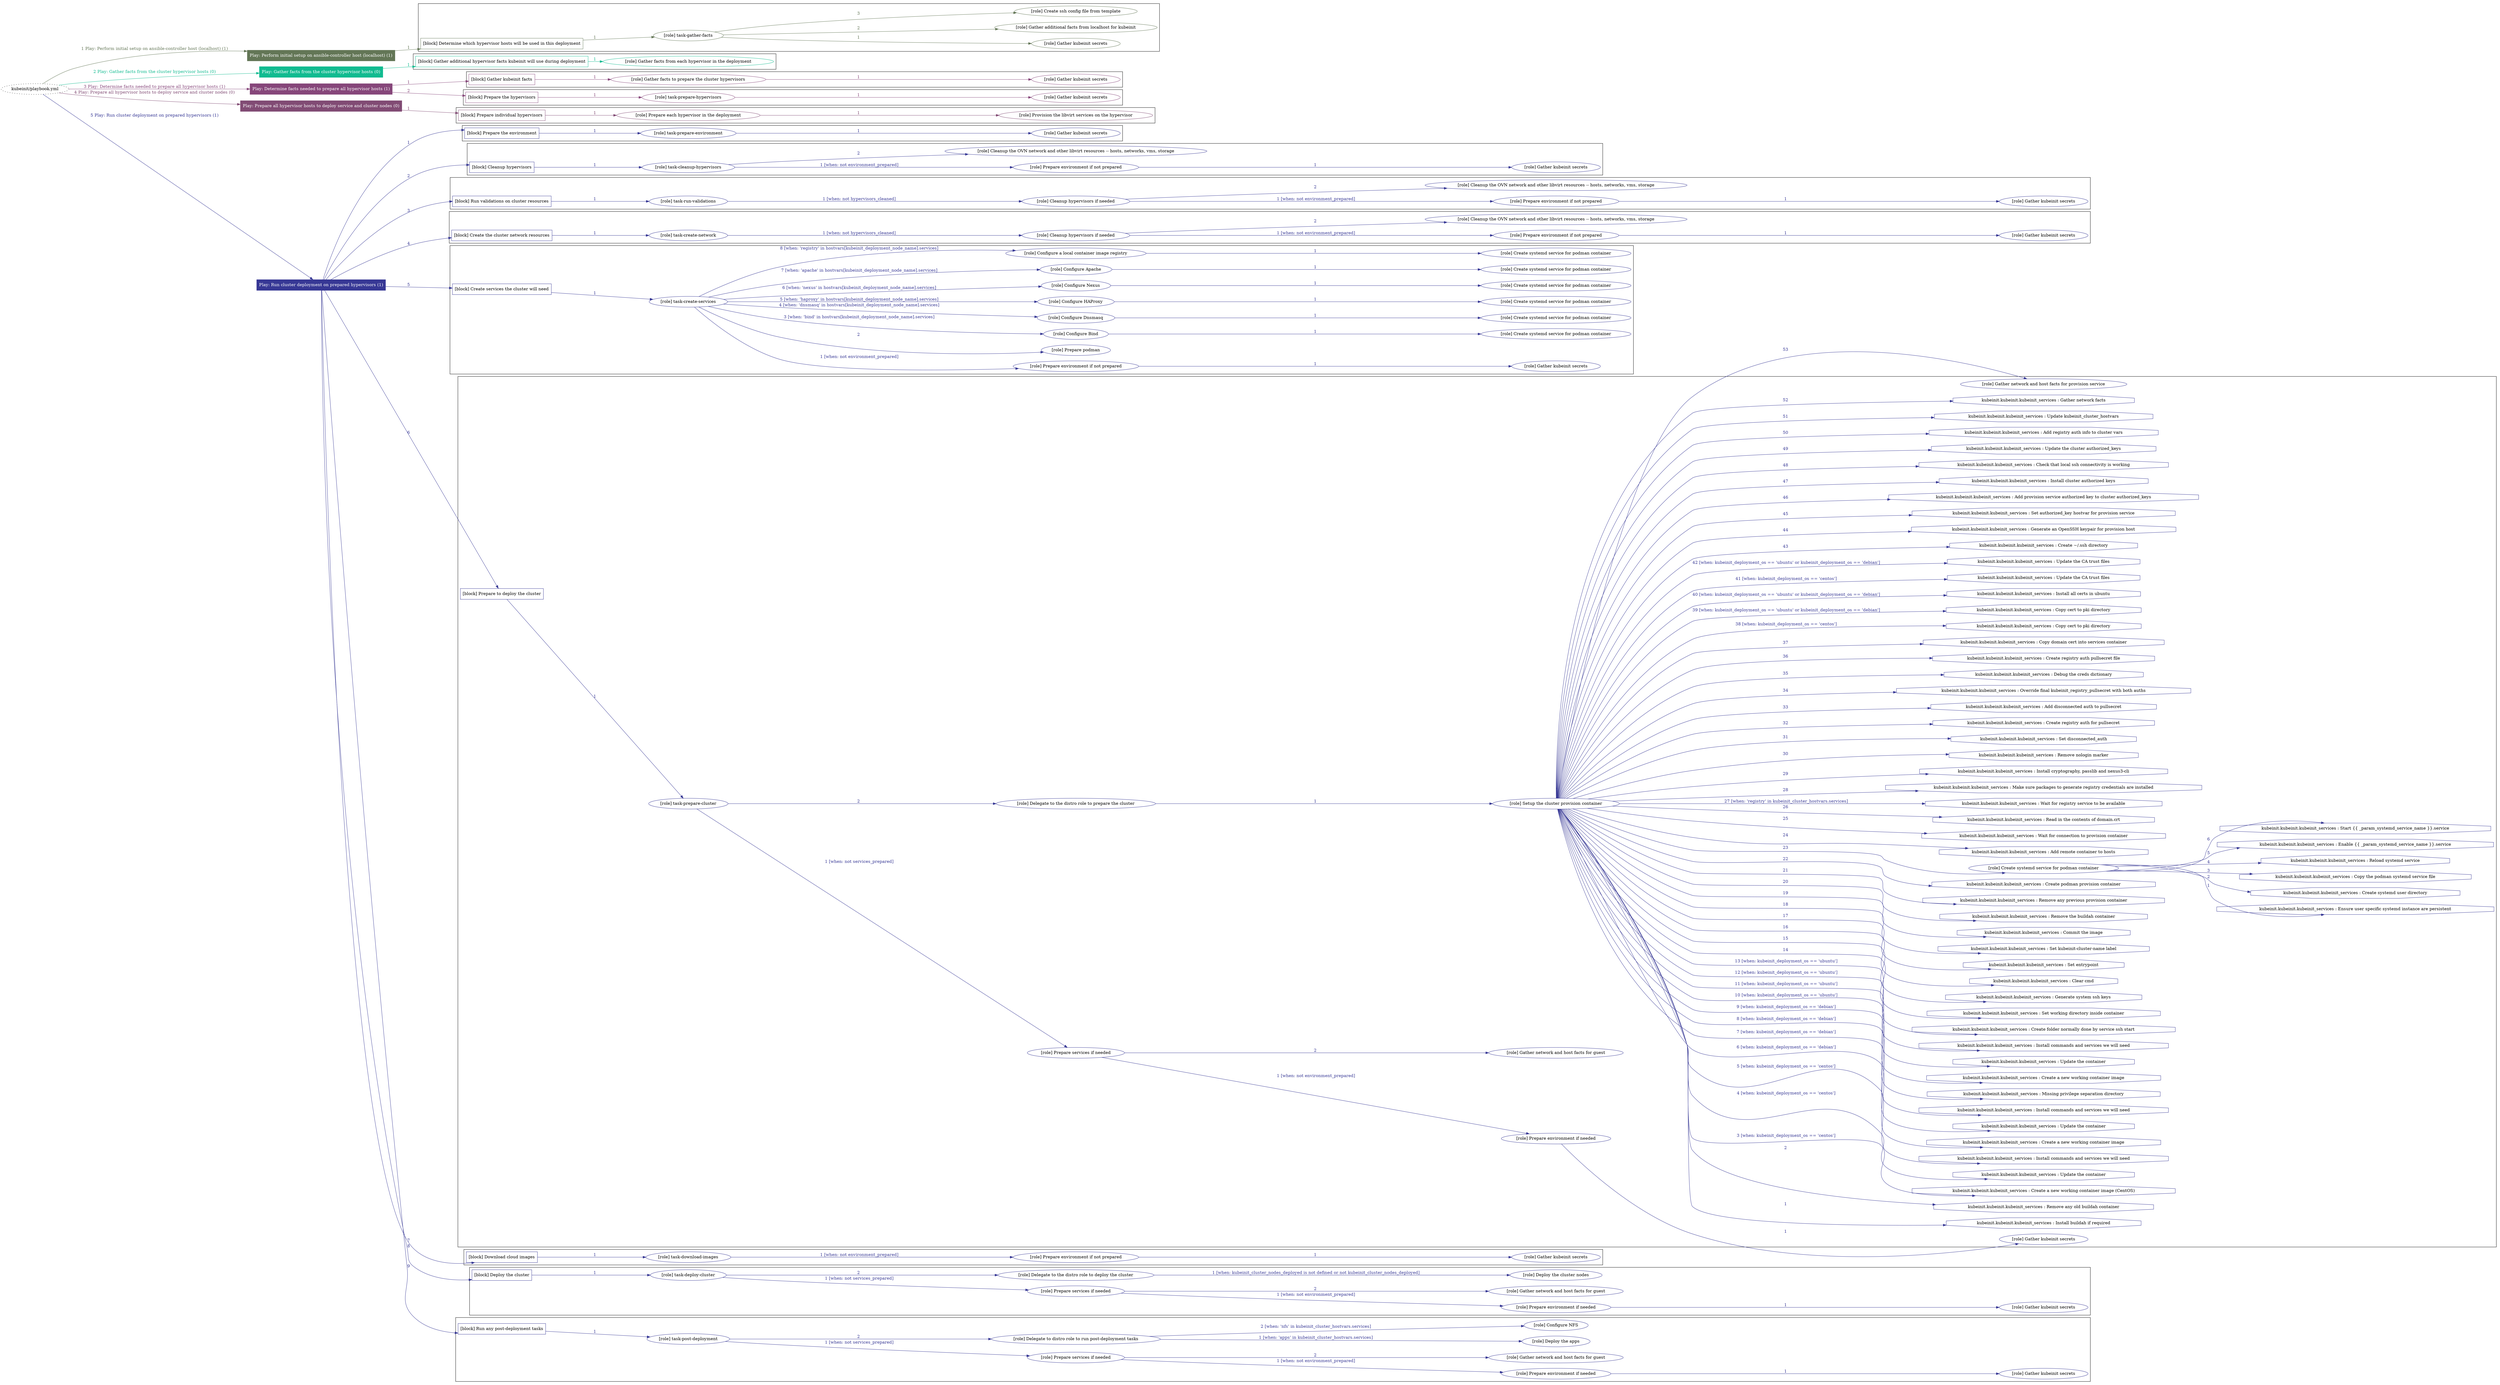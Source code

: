 digraph {
	graph [concentrate=true ordering=in rankdir=LR ratio=fill]
	edge [esep=5 sep=10]
	"kubeinit/playbook.yml" [URL="/home/runner/work/kubeinit/kubeinit/kubeinit/playbook.yml" id=playbook_7f277820 style=dotted]
	"kubeinit/playbook.yml" -> play_499efdbb [label="1 Play: Perform initial setup on ansible-controller host (localhost) (1)" color="#637656" fontcolor="#637656" id=edge_play_499efdbb labeltooltip="1 Play: Perform initial setup on ansible-controller host (localhost) (1)" tooltip="1 Play: Perform initial setup on ansible-controller host (localhost) (1)"]
	subgraph "Play: Perform initial setup on ansible-controller host (localhost) (1)" {
		play_499efdbb [label="Play: Perform initial setup on ansible-controller host (localhost) (1)" URL="/home/runner/work/kubeinit/kubeinit/kubeinit/playbook.yml" color="#637656" fontcolor="#ffffff" id=play_499efdbb shape=box style=filled tooltip=localhost]
		play_499efdbb -> block_cca1ab25 [label=1 color="#637656" fontcolor="#637656" id=edge_block_cca1ab25 labeltooltip=1 tooltip=1]
		subgraph cluster_block_cca1ab25 {
			block_cca1ab25 [label="[block] Determine which hypervisor hosts will be used in this deployment" URL="/home/runner/work/kubeinit/kubeinit/kubeinit/playbook.yml" color="#637656" id=block_cca1ab25 labeltooltip="Determine which hypervisor hosts will be used in this deployment" shape=box tooltip="Determine which hypervisor hosts will be used in this deployment"]
			block_cca1ab25 -> role_178de619 [label="1 " color="#637656" fontcolor="#637656" id=edge_role_178de619 labeltooltip="1 " tooltip="1 "]
			subgraph "task-gather-facts" {
				role_178de619 [label="[role] task-gather-facts" URL="/home/runner/work/kubeinit/kubeinit/kubeinit/playbook.yml" color="#637656" id=role_178de619 tooltip="task-gather-facts"]
				role_178de619 -> role_a4a2af76 [label="1 " color="#637656" fontcolor="#637656" id=edge_role_a4a2af76 labeltooltip="1 " tooltip="1 "]
				subgraph "Gather kubeinit secrets" {
					role_a4a2af76 [label="[role] Gather kubeinit secrets" URL="/home/runner/.ansible/collections/ansible_collections/kubeinit/kubeinit/roles/kubeinit_prepare/tasks/build_hypervisors_group.yml" color="#637656" id=role_a4a2af76 tooltip="Gather kubeinit secrets"]
				}
				role_178de619 -> role_2ea3871a [label="2 " color="#637656" fontcolor="#637656" id=edge_role_2ea3871a labeltooltip="2 " tooltip="2 "]
				subgraph "Gather additional facts from localhost for kubeinit" {
					role_2ea3871a [label="[role] Gather additional facts from localhost for kubeinit" URL="/home/runner/.ansible/collections/ansible_collections/kubeinit/kubeinit/roles/kubeinit_prepare/tasks/build_hypervisors_group.yml" color="#637656" id=role_2ea3871a tooltip="Gather additional facts from localhost for kubeinit"]
				}
				role_178de619 -> role_a401b4ba [label="3 " color="#637656" fontcolor="#637656" id=edge_role_a401b4ba labeltooltip="3 " tooltip="3 "]
				subgraph "Create ssh config file from template" {
					role_a401b4ba [label="[role] Create ssh config file from template" URL="/home/runner/.ansible/collections/ansible_collections/kubeinit/kubeinit/roles/kubeinit_prepare/tasks/build_hypervisors_group.yml" color="#637656" id=role_a401b4ba tooltip="Create ssh config file from template"]
				}
			}
		}
	}
	"kubeinit/playbook.yml" -> play_0ac48784 [label="2 Play: Gather facts from the cluster hypervisor hosts (0)" color="#11bb90" fontcolor="#11bb90" id=edge_play_0ac48784 labeltooltip="2 Play: Gather facts from the cluster hypervisor hosts (0)" tooltip="2 Play: Gather facts from the cluster hypervisor hosts (0)"]
	subgraph "Play: Gather facts from the cluster hypervisor hosts (0)" {
		play_0ac48784 [label="Play: Gather facts from the cluster hypervisor hosts (0)" URL="/home/runner/work/kubeinit/kubeinit/kubeinit/playbook.yml" color="#11bb90" fontcolor="#ffffff" id=play_0ac48784 shape=box style=filled tooltip="Play: Gather facts from the cluster hypervisor hosts (0)"]
		play_0ac48784 -> block_9b2746d0 [label=1 color="#11bb90" fontcolor="#11bb90" id=edge_block_9b2746d0 labeltooltip=1 tooltip=1]
		subgraph cluster_block_9b2746d0 {
			block_9b2746d0 [label="[block] Gather additional hypervisor facts kubeinit will use during deployment" URL="/home/runner/work/kubeinit/kubeinit/kubeinit/playbook.yml" color="#11bb90" id=block_9b2746d0 labeltooltip="Gather additional hypervisor facts kubeinit will use during deployment" shape=box tooltip="Gather additional hypervisor facts kubeinit will use during deployment"]
			block_9b2746d0 -> role_8c47c6ac [label="1 " color="#11bb90" fontcolor="#11bb90" id=edge_role_8c47c6ac labeltooltip="1 " tooltip="1 "]
			subgraph "Gather facts from each hypervisor in the deployment" {
				role_8c47c6ac [label="[role] Gather facts from each hypervisor in the deployment" URL="/home/runner/work/kubeinit/kubeinit/kubeinit/playbook.yml" color="#11bb90" id=role_8c47c6ac tooltip="Gather facts from each hypervisor in the deployment"]
			}
		}
	}
	"kubeinit/playbook.yml" -> play_ee58e97c [label="3 Play: Determine facts needed to prepare all hypervisor hosts (1)" color="#86467a" fontcolor="#86467a" id=edge_play_ee58e97c labeltooltip="3 Play: Determine facts needed to prepare all hypervisor hosts (1)" tooltip="3 Play: Determine facts needed to prepare all hypervisor hosts (1)"]
	subgraph "Play: Determine facts needed to prepare all hypervisor hosts (1)" {
		play_ee58e97c [label="Play: Determine facts needed to prepare all hypervisor hosts (1)" URL="/home/runner/work/kubeinit/kubeinit/kubeinit/playbook.yml" color="#86467a" fontcolor="#ffffff" id=play_ee58e97c shape=box style=filled tooltip=localhost]
		play_ee58e97c -> block_92a136dc [label=1 color="#86467a" fontcolor="#86467a" id=edge_block_92a136dc labeltooltip=1 tooltip=1]
		subgraph cluster_block_92a136dc {
			block_92a136dc [label="[block] Gather kubeinit facts" URL="/home/runner/work/kubeinit/kubeinit/kubeinit/playbook.yml" color="#86467a" id=block_92a136dc labeltooltip="Gather kubeinit facts" shape=box tooltip="Gather kubeinit facts"]
			block_92a136dc -> role_f9be7ad8 [label="1 " color="#86467a" fontcolor="#86467a" id=edge_role_f9be7ad8 labeltooltip="1 " tooltip="1 "]
			subgraph "Gather facts to prepare the cluster hypervisors" {
				role_f9be7ad8 [label="[role] Gather facts to prepare the cluster hypervisors" URL="/home/runner/work/kubeinit/kubeinit/kubeinit/playbook.yml" color="#86467a" id=role_f9be7ad8 tooltip="Gather facts to prepare the cluster hypervisors"]
				role_f9be7ad8 -> role_b75d04ac [label="1 " color="#86467a" fontcolor="#86467a" id=edge_role_b75d04ac labeltooltip="1 " tooltip="1 "]
				subgraph "Gather kubeinit secrets" {
					role_b75d04ac [label="[role] Gather kubeinit secrets" URL="/home/runner/.ansible/collections/ansible_collections/kubeinit/kubeinit/roles/kubeinit_prepare/tasks/gather_kubeinit_facts.yml" color="#86467a" id=role_b75d04ac tooltip="Gather kubeinit secrets"]
				}
			}
		}
		play_ee58e97c -> block_c16f547a [label=2 color="#86467a" fontcolor="#86467a" id=edge_block_c16f547a labeltooltip=2 tooltip=2]
		subgraph cluster_block_c16f547a {
			block_c16f547a [label="[block] Prepare the hypervisors" URL="/home/runner/work/kubeinit/kubeinit/kubeinit/playbook.yml" color="#86467a" id=block_c16f547a labeltooltip="Prepare the hypervisors" shape=box tooltip="Prepare the hypervisors"]
			block_c16f547a -> role_1132146b [label="1 " color="#86467a" fontcolor="#86467a" id=edge_role_1132146b labeltooltip="1 " tooltip="1 "]
			subgraph "task-prepare-hypervisors" {
				role_1132146b [label="[role] task-prepare-hypervisors" URL="/home/runner/work/kubeinit/kubeinit/kubeinit/playbook.yml" color="#86467a" id=role_1132146b tooltip="task-prepare-hypervisors"]
				role_1132146b -> role_e3ccd5b1 [label="1 " color="#86467a" fontcolor="#86467a" id=edge_role_e3ccd5b1 labeltooltip="1 " tooltip="1 "]
				subgraph "Gather kubeinit secrets" {
					role_e3ccd5b1 [label="[role] Gather kubeinit secrets" URL="/home/runner/.ansible/collections/ansible_collections/kubeinit/kubeinit/roles/kubeinit_prepare/tasks/gather_kubeinit_facts.yml" color="#86467a" id=role_e3ccd5b1 tooltip="Gather kubeinit secrets"]
				}
			}
		}
	}
	"kubeinit/playbook.yml" -> play_60e38cd2 [label="4 Play: Prepare all hypervisor hosts to deploy service and cluster nodes (0)" color="#814b74" fontcolor="#814b74" id=edge_play_60e38cd2 labeltooltip="4 Play: Prepare all hypervisor hosts to deploy service and cluster nodes (0)" tooltip="4 Play: Prepare all hypervisor hosts to deploy service and cluster nodes (0)"]
	subgraph "Play: Prepare all hypervisor hosts to deploy service and cluster nodes (0)" {
		play_60e38cd2 [label="Play: Prepare all hypervisor hosts to deploy service and cluster nodes (0)" URL="/home/runner/work/kubeinit/kubeinit/kubeinit/playbook.yml" color="#814b74" fontcolor="#ffffff" id=play_60e38cd2 shape=box style=filled tooltip="Play: Prepare all hypervisor hosts to deploy service and cluster nodes (0)"]
		play_60e38cd2 -> block_177e2777 [label=1 color="#814b74" fontcolor="#814b74" id=edge_block_177e2777 labeltooltip=1 tooltip=1]
		subgraph cluster_block_177e2777 {
			block_177e2777 [label="[block] Prepare individual hypervisors" URL="/home/runner/work/kubeinit/kubeinit/kubeinit/playbook.yml" color="#814b74" id=block_177e2777 labeltooltip="Prepare individual hypervisors" shape=box tooltip="Prepare individual hypervisors"]
			block_177e2777 -> role_155e988f [label="1 " color="#814b74" fontcolor="#814b74" id=edge_role_155e988f labeltooltip="1 " tooltip="1 "]
			subgraph "Prepare each hypervisor in the deployment" {
				role_155e988f [label="[role] Prepare each hypervisor in the deployment" URL="/home/runner/work/kubeinit/kubeinit/kubeinit/playbook.yml" color="#814b74" id=role_155e988f tooltip="Prepare each hypervisor in the deployment"]
				role_155e988f -> role_44a24206 [label="1 " color="#814b74" fontcolor="#814b74" id=edge_role_44a24206 labeltooltip="1 " tooltip="1 "]
				subgraph "Provision the libvirt services on the hypervisor" {
					role_44a24206 [label="[role] Provision the libvirt services on the hypervisor" URL="/home/runner/.ansible/collections/ansible_collections/kubeinit/kubeinit/roles/kubeinit_prepare/tasks/prepare_hypervisor.yml" color="#814b74" id=role_44a24206 tooltip="Provision the libvirt services on the hypervisor"]
				}
			}
		}
	}
	"kubeinit/playbook.yml" -> play_63ca8871 [label="5 Play: Run cluster deployment on prepared hypervisors (1)" color="#373895" fontcolor="#373895" id=edge_play_63ca8871 labeltooltip="5 Play: Run cluster deployment on prepared hypervisors (1)" tooltip="5 Play: Run cluster deployment on prepared hypervisors (1)"]
	subgraph "Play: Run cluster deployment on prepared hypervisors (1)" {
		play_63ca8871 [label="Play: Run cluster deployment on prepared hypervisors (1)" URL="/home/runner/work/kubeinit/kubeinit/kubeinit/playbook.yml" color="#373895" fontcolor="#ffffff" id=play_63ca8871 shape=box style=filled tooltip=localhost]
		play_63ca8871 -> block_7b238836 [label=1 color="#373895" fontcolor="#373895" id=edge_block_7b238836 labeltooltip=1 tooltip=1]
		subgraph cluster_block_7b238836 {
			block_7b238836 [label="[block] Prepare the environment" URL="/home/runner/work/kubeinit/kubeinit/kubeinit/playbook.yml" color="#373895" id=block_7b238836 labeltooltip="Prepare the environment" shape=box tooltip="Prepare the environment"]
			block_7b238836 -> role_55dd09a1 [label="1 " color="#373895" fontcolor="#373895" id=edge_role_55dd09a1 labeltooltip="1 " tooltip="1 "]
			subgraph "task-prepare-environment" {
				role_55dd09a1 [label="[role] task-prepare-environment" URL="/home/runner/work/kubeinit/kubeinit/kubeinit/playbook.yml" color="#373895" id=role_55dd09a1 tooltip="task-prepare-environment"]
				role_55dd09a1 -> role_a6398b2f [label="1 " color="#373895" fontcolor="#373895" id=edge_role_a6398b2f labeltooltip="1 " tooltip="1 "]
				subgraph "Gather kubeinit secrets" {
					role_a6398b2f [label="[role] Gather kubeinit secrets" URL="/home/runner/.ansible/collections/ansible_collections/kubeinit/kubeinit/roles/kubeinit_prepare/tasks/gather_kubeinit_facts.yml" color="#373895" id=role_a6398b2f tooltip="Gather kubeinit secrets"]
				}
			}
		}
		play_63ca8871 -> block_01f0bf5a [label=2 color="#373895" fontcolor="#373895" id=edge_block_01f0bf5a labeltooltip=2 tooltip=2]
		subgraph cluster_block_01f0bf5a {
			block_01f0bf5a [label="[block] Cleanup hypervisors" URL="/home/runner/work/kubeinit/kubeinit/kubeinit/playbook.yml" color="#373895" id=block_01f0bf5a labeltooltip="Cleanup hypervisors" shape=box tooltip="Cleanup hypervisors"]
			block_01f0bf5a -> role_3d58459b [label="1 " color="#373895" fontcolor="#373895" id=edge_role_3d58459b labeltooltip="1 " tooltip="1 "]
			subgraph "task-cleanup-hypervisors" {
				role_3d58459b [label="[role] task-cleanup-hypervisors" URL="/home/runner/work/kubeinit/kubeinit/kubeinit/playbook.yml" color="#373895" id=role_3d58459b tooltip="task-cleanup-hypervisors"]
				role_3d58459b -> role_691132df [label="1 [when: not environment_prepared]" color="#373895" fontcolor="#373895" id=edge_role_691132df labeltooltip="1 [when: not environment_prepared]" tooltip="1 [when: not environment_prepared]"]
				subgraph "Prepare environment if not prepared" {
					role_691132df [label="[role] Prepare environment if not prepared" URL="/home/runner/.ansible/collections/ansible_collections/kubeinit/kubeinit/roles/kubeinit_prepare/tasks/cleanup_hypervisors.yml" color="#373895" id=role_691132df tooltip="Prepare environment if not prepared"]
					role_691132df -> role_90c9d62d [label="1 " color="#373895" fontcolor="#373895" id=edge_role_90c9d62d labeltooltip="1 " tooltip="1 "]
					subgraph "Gather kubeinit secrets" {
						role_90c9d62d [label="[role] Gather kubeinit secrets" URL="/home/runner/.ansible/collections/ansible_collections/kubeinit/kubeinit/roles/kubeinit_prepare/tasks/gather_kubeinit_facts.yml" color="#373895" id=role_90c9d62d tooltip="Gather kubeinit secrets"]
					}
				}
				role_3d58459b -> role_0dc83cda [label="2 " color="#373895" fontcolor="#373895" id=edge_role_0dc83cda labeltooltip="2 " tooltip="2 "]
				subgraph "Cleanup the OVN network and other libvirt resources -- hosts, networks, vms, storage" {
					role_0dc83cda [label="[role] Cleanup the OVN network and other libvirt resources -- hosts, networks, vms, storage" URL="/home/runner/.ansible/collections/ansible_collections/kubeinit/kubeinit/roles/kubeinit_prepare/tasks/cleanup_hypervisors.yml" color="#373895" id=role_0dc83cda tooltip="Cleanup the OVN network and other libvirt resources -- hosts, networks, vms, storage"]
				}
			}
		}
		play_63ca8871 -> block_5732c027 [label=3 color="#373895" fontcolor="#373895" id=edge_block_5732c027 labeltooltip=3 tooltip=3]
		subgraph cluster_block_5732c027 {
			block_5732c027 [label="[block] Run validations on cluster resources" URL="/home/runner/work/kubeinit/kubeinit/kubeinit/playbook.yml" color="#373895" id=block_5732c027 labeltooltip="Run validations on cluster resources" shape=box tooltip="Run validations on cluster resources"]
			block_5732c027 -> role_93ecc04e [label="1 " color="#373895" fontcolor="#373895" id=edge_role_93ecc04e labeltooltip="1 " tooltip="1 "]
			subgraph "task-run-validations" {
				role_93ecc04e [label="[role] task-run-validations" URL="/home/runner/work/kubeinit/kubeinit/kubeinit/playbook.yml" color="#373895" id=role_93ecc04e tooltip="task-run-validations"]
				role_93ecc04e -> role_7906d1ae [label="1 [when: not hypervisors_cleaned]" color="#373895" fontcolor="#373895" id=edge_role_7906d1ae labeltooltip="1 [when: not hypervisors_cleaned]" tooltip="1 [when: not hypervisors_cleaned]"]
				subgraph "Cleanup hypervisors if needed" {
					role_7906d1ae [label="[role] Cleanup hypervisors if needed" URL="/home/runner/.ansible/collections/ansible_collections/kubeinit/kubeinit/roles/kubeinit_validations/tasks/main.yml" color="#373895" id=role_7906d1ae tooltip="Cleanup hypervisors if needed"]
					role_7906d1ae -> role_8a47a169 [label="1 [when: not environment_prepared]" color="#373895" fontcolor="#373895" id=edge_role_8a47a169 labeltooltip="1 [when: not environment_prepared]" tooltip="1 [when: not environment_prepared]"]
					subgraph "Prepare environment if not prepared" {
						role_8a47a169 [label="[role] Prepare environment if not prepared" URL="/home/runner/.ansible/collections/ansible_collections/kubeinit/kubeinit/roles/kubeinit_prepare/tasks/cleanup_hypervisors.yml" color="#373895" id=role_8a47a169 tooltip="Prepare environment if not prepared"]
						role_8a47a169 -> role_9f2fedf5 [label="1 " color="#373895" fontcolor="#373895" id=edge_role_9f2fedf5 labeltooltip="1 " tooltip="1 "]
						subgraph "Gather kubeinit secrets" {
							role_9f2fedf5 [label="[role] Gather kubeinit secrets" URL="/home/runner/.ansible/collections/ansible_collections/kubeinit/kubeinit/roles/kubeinit_prepare/tasks/gather_kubeinit_facts.yml" color="#373895" id=role_9f2fedf5 tooltip="Gather kubeinit secrets"]
						}
					}
					role_7906d1ae -> role_9920202c [label="2 " color="#373895" fontcolor="#373895" id=edge_role_9920202c labeltooltip="2 " tooltip="2 "]
					subgraph "Cleanup the OVN network and other libvirt resources -- hosts, networks, vms, storage" {
						role_9920202c [label="[role] Cleanup the OVN network and other libvirt resources -- hosts, networks, vms, storage" URL="/home/runner/.ansible/collections/ansible_collections/kubeinit/kubeinit/roles/kubeinit_prepare/tasks/cleanup_hypervisors.yml" color="#373895" id=role_9920202c tooltip="Cleanup the OVN network and other libvirt resources -- hosts, networks, vms, storage"]
					}
				}
			}
		}
		play_63ca8871 -> block_c79e7a41 [label=4 color="#373895" fontcolor="#373895" id=edge_block_c79e7a41 labeltooltip=4 tooltip=4]
		subgraph cluster_block_c79e7a41 {
			block_c79e7a41 [label="[block] Create the cluster network resources" URL="/home/runner/work/kubeinit/kubeinit/kubeinit/playbook.yml" color="#373895" id=block_c79e7a41 labeltooltip="Create the cluster network resources" shape=box tooltip="Create the cluster network resources"]
			block_c79e7a41 -> role_4db6fe16 [label="1 " color="#373895" fontcolor="#373895" id=edge_role_4db6fe16 labeltooltip="1 " tooltip="1 "]
			subgraph "task-create-network" {
				role_4db6fe16 [label="[role] task-create-network" URL="/home/runner/work/kubeinit/kubeinit/kubeinit/playbook.yml" color="#373895" id=role_4db6fe16 tooltip="task-create-network"]
				role_4db6fe16 -> role_dad23c41 [label="1 [when: not hypervisors_cleaned]" color="#373895" fontcolor="#373895" id=edge_role_dad23c41 labeltooltip="1 [when: not hypervisors_cleaned]" tooltip="1 [when: not hypervisors_cleaned]"]
				subgraph "Cleanup hypervisors if needed" {
					role_dad23c41 [label="[role] Cleanup hypervisors if needed" URL="/home/runner/.ansible/collections/ansible_collections/kubeinit/kubeinit/roles/kubeinit_libvirt/tasks/create_network.yml" color="#373895" id=role_dad23c41 tooltip="Cleanup hypervisors if needed"]
					role_dad23c41 -> role_4c895b89 [label="1 [when: not environment_prepared]" color="#373895" fontcolor="#373895" id=edge_role_4c895b89 labeltooltip="1 [when: not environment_prepared]" tooltip="1 [when: not environment_prepared]"]
					subgraph "Prepare environment if not prepared" {
						role_4c895b89 [label="[role] Prepare environment if not prepared" URL="/home/runner/.ansible/collections/ansible_collections/kubeinit/kubeinit/roles/kubeinit_prepare/tasks/cleanup_hypervisors.yml" color="#373895" id=role_4c895b89 tooltip="Prepare environment if not prepared"]
						role_4c895b89 -> role_ae501657 [label="1 " color="#373895" fontcolor="#373895" id=edge_role_ae501657 labeltooltip="1 " tooltip="1 "]
						subgraph "Gather kubeinit secrets" {
							role_ae501657 [label="[role] Gather kubeinit secrets" URL="/home/runner/.ansible/collections/ansible_collections/kubeinit/kubeinit/roles/kubeinit_prepare/tasks/gather_kubeinit_facts.yml" color="#373895" id=role_ae501657 tooltip="Gather kubeinit secrets"]
						}
					}
					role_dad23c41 -> role_3a85be29 [label="2 " color="#373895" fontcolor="#373895" id=edge_role_3a85be29 labeltooltip="2 " tooltip="2 "]
					subgraph "Cleanup the OVN network and other libvirt resources -- hosts, networks, vms, storage" {
						role_3a85be29 [label="[role] Cleanup the OVN network and other libvirt resources -- hosts, networks, vms, storage" URL="/home/runner/.ansible/collections/ansible_collections/kubeinit/kubeinit/roles/kubeinit_prepare/tasks/cleanup_hypervisors.yml" color="#373895" id=role_3a85be29 tooltip="Cleanup the OVN network and other libvirt resources -- hosts, networks, vms, storage"]
					}
				}
			}
		}
		play_63ca8871 -> block_fd6b7c68 [label=5 color="#373895" fontcolor="#373895" id=edge_block_fd6b7c68 labeltooltip=5 tooltip=5]
		subgraph cluster_block_fd6b7c68 {
			block_fd6b7c68 [label="[block] Create services the cluster will need" URL="/home/runner/work/kubeinit/kubeinit/kubeinit/playbook.yml" color="#373895" id=block_fd6b7c68 labeltooltip="Create services the cluster will need" shape=box tooltip="Create services the cluster will need"]
			block_fd6b7c68 -> role_53bdf495 [label="1 " color="#373895" fontcolor="#373895" id=edge_role_53bdf495 labeltooltip="1 " tooltip="1 "]
			subgraph "task-create-services" {
				role_53bdf495 [label="[role] task-create-services" URL="/home/runner/work/kubeinit/kubeinit/kubeinit/playbook.yml" color="#373895" id=role_53bdf495 tooltip="task-create-services"]
				role_53bdf495 -> role_7cc073b5 [label="1 [when: not environment_prepared]" color="#373895" fontcolor="#373895" id=edge_role_7cc073b5 labeltooltip="1 [when: not environment_prepared]" tooltip="1 [when: not environment_prepared]"]
				subgraph "Prepare environment if not prepared" {
					role_7cc073b5 [label="[role] Prepare environment if not prepared" URL="/home/runner/.ansible/collections/ansible_collections/kubeinit/kubeinit/roles/kubeinit_services/tasks/main.yml" color="#373895" id=role_7cc073b5 tooltip="Prepare environment if not prepared"]
					role_7cc073b5 -> role_0c6dd8c7 [label="1 " color="#373895" fontcolor="#373895" id=edge_role_0c6dd8c7 labeltooltip="1 " tooltip="1 "]
					subgraph "Gather kubeinit secrets" {
						role_0c6dd8c7 [label="[role] Gather kubeinit secrets" URL="/home/runner/.ansible/collections/ansible_collections/kubeinit/kubeinit/roles/kubeinit_prepare/tasks/gather_kubeinit_facts.yml" color="#373895" id=role_0c6dd8c7 tooltip="Gather kubeinit secrets"]
					}
				}
				role_53bdf495 -> role_657ca5dc [label="2 " color="#373895" fontcolor="#373895" id=edge_role_657ca5dc labeltooltip="2 " tooltip="2 "]
				subgraph "Prepare podman" {
					role_657ca5dc [label="[role] Prepare podman" URL="/home/runner/.ansible/collections/ansible_collections/kubeinit/kubeinit/roles/kubeinit_services/tasks/00_create_service_pod.yml" color="#373895" id=role_657ca5dc tooltip="Prepare podman"]
				}
				role_53bdf495 -> role_dc2d153e [label="3 [when: 'bind' in hostvars[kubeinit_deployment_node_name].services]" color="#373895" fontcolor="#373895" id=edge_role_dc2d153e labeltooltip="3 [when: 'bind' in hostvars[kubeinit_deployment_node_name].services]" tooltip="3 [when: 'bind' in hostvars[kubeinit_deployment_node_name].services]"]
				subgraph "Configure Bind" {
					role_dc2d153e [label="[role] Configure Bind" URL="/home/runner/.ansible/collections/ansible_collections/kubeinit/kubeinit/roles/kubeinit_services/tasks/start_services_containers.yml" color="#373895" id=role_dc2d153e tooltip="Configure Bind"]
					role_dc2d153e -> role_52a8d20f [label="1 " color="#373895" fontcolor="#373895" id=edge_role_52a8d20f labeltooltip="1 " tooltip="1 "]
					subgraph "Create systemd service for podman container" {
						role_52a8d20f [label="[role] Create systemd service for podman container" URL="/home/runner/.ansible/collections/ansible_collections/kubeinit/kubeinit/roles/kubeinit_bind/tasks/main.yml" color="#373895" id=role_52a8d20f tooltip="Create systemd service for podman container"]
					}
				}
				role_53bdf495 -> role_b86c4a23 [label="4 [when: 'dnsmasq' in hostvars[kubeinit_deployment_node_name].services]" color="#373895" fontcolor="#373895" id=edge_role_b86c4a23 labeltooltip="4 [when: 'dnsmasq' in hostvars[kubeinit_deployment_node_name].services]" tooltip="4 [when: 'dnsmasq' in hostvars[kubeinit_deployment_node_name].services]"]
				subgraph "Configure Dnsmasq" {
					role_b86c4a23 [label="[role] Configure Dnsmasq" URL="/home/runner/.ansible/collections/ansible_collections/kubeinit/kubeinit/roles/kubeinit_services/tasks/start_services_containers.yml" color="#373895" id=role_b86c4a23 tooltip="Configure Dnsmasq"]
					role_b86c4a23 -> role_33659371 [label="1 " color="#373895" fontcolor="#373895" id=edge_role_33659371 labeltooltip="1 " tooltip="1 "]
					subgraph "Create systemd service for podman container" {
						role_33659371 [label="[role] Create systemd service for podman container" URL="/home/runner/.ansible/collections/ansible_collections/kubeinit/kubeinit/roles/kubeinit_dnsmasq/tasks/main.yml" color="#373895" id=role_33659371 tooltip="Create systemd service for podman container"]
					}
				}
				role_53bdf495 -> role_f12c12f3 [label="5 [when: 'haproxy' in hostvars[kubeinit_deployment_node_name].services]" color="#373895" fontcolor="#373895" id=edge_role_f12c12f3 labeltooltip="5 [when: 'haproxy' in hostvars[kubeinit_deployment_node_name].services]" tooltip="5 [when: 'haproxy' in hostvars[kubeinit_deployment_node_name].services]"]
				subgraph "Configure HAProxy" {
					role_f12c12f3 [label="[role] Configure HAProxy" URL="/home/runner/.ansible/collections/ansible_collections/kubeinit/kubeinit/roles/kubeinit_services/tasks/start_services_containers.yml" color="#373895" id=role_f12c12f3 tooltip="Configure HAProxy"]
					role_f12c12f3 -> role_a04d2a7b [label="1 " color="#373895" fontcolor="#373895" id=edge_role_a04d2a7b labeltooltip="1 " tooltip="1 "]
					subgraph "Create systemd service for podman container" {
						role_a04d2a7b [label="[role] Create systemd service for podman container" URL="/home/runner/.ansible/collections/ansible_collections/kubeinit/kubeinit/roles/kubeinit_haproxy/tasks/main.yml" color="#373895" id=role_a04d2a7b tooltip="Create systemd service for podman container"]
					}
				}
				role_53bdf495 -> role_1a8b1156 [label="6 [when: 'nexus' in hostvars[kubeinit_deployment_node_name].services]" color="#373895" fontcolor="#373895" id=edge_role_1a8b1156 labeltooltip="6 [when: 'nexus' in hostvars[kubeinit_deployment_node_name].services]" tooltip="6 [when: 'nexus' in hostvars[kubeinit_deployment_node_name].services]"]
				subgraph "Configure Nexus" {
					role_1a8b1156 [label="[role] Configure Nexus" URL="/home/runner/.ansible/collections/ansible_collections/kubeinit/kubeinit/roles/kubeinit_services/tasks/start_services_containers.yml" color="#373895" id=role_1a8b1156 tooltip="Configure Nexus"]
					role_1a8b1156 -> role_9d1d636f [label="1 " color="#373895" fontcolor="#373895" id=edge_role_9d1d636f labeltooltip="1 " tooltip="1 "]
					subgraph "Create systemd service for podman container" {
						role_9d1d636f [label="[role] Create systemd service for podman container" URL="/home/runner/.ansible/collections/ansible_collections/kubeinit/kubeinit/roles/kubeinit_nexus/tasks/main.yml" color="#373895" id=role_9d1d636f tooltip="Create systemd service for podman container"]
					}
				}
				role_53bdf495 -> role_13347001 [label="7 [when: 'apache' in hostvars[kubeinit_deployment_node_name].services]" color="#373895" fontcolor="#373895" id=edge_role_13347001 labeltooltip="7 [when: 'apache' in hostvars[kubeinit_deployment_node_name].services]" tooltip="7 [when: 'apache' in hostvars[kubeinit_deployment_node_name].services]"]
				subgraph "Configure Apache" {
					role_13347001 [label="[role] Configure Apache" URL="/home/runner/.ansible/collections/ansible_collections/kubeinit/kubeinit/roles/kubeinit_services/tasks/start_services_containers.yml" color="#373895" id=role_13347001 tooltip="Configure Apache"]
					role_13347001 -> role_f6bca430 [label="1 " color="#373895" fontcolor="#373895" id=edge_role_f6bca430 labeltooltip="1 " tooltip="1 "]
					subgraph "Create systemd service for podman container" {
						role_f6bca430 [label="[role] Create systemd service for podman container" URL="/home/runner/.ansible/collections/ansible_collections/kubeinit/kubeinit/roles/kubeinit_apache/tasks/main.yml" color="#373895" id=role_f6bca430 tooltip="Create systemd service for podman container"]
					}
				}
				role_53bdf495 -> role_ab5701bc [label="8 [when: 'registry' in hostvars[kubeinit_deployment_node_name].services]" color="#373895" fontcolor="#373895" id=edge_role_ab5701bc labeltooltip="8 [when: 'registry' in hostvars[kubeinit_deployment_node_name].services]" tooltip="8 [when: 'registry' in hostvars[kubeinit_deployment_node_name].services]"]
				subgraph "Configure a local container image registry" {
					role_ab5701bc [label="[role] Configure a local container image registry" URL="/home/runner/.ansible/collections/ansible_collections/kubeinit/kubeinit/roles/kubeinit_services/tasks/start_services_containers.yml" color="#373895" id=role_ab5701bc tooltip="Configure a local container image registry"]
					role_ab5701bc -> role_561bb1e2 [label="1 " color="#373895" fontcolor="#373895" id=edge_role_561bb1e2 labeltooltip="1 " tooltip="1 "]
					subgraph "Create systemd service for podman container" {
						role_561bb1e2 [label="[role] Create systemd service for podman container" URL="/home/runner/.ansible/collections/ansible_collections/kubeinit/kubeinit/roles/kubeinit_registry/tasks/main.yml" color="#373895" id=role_561bb1e2 tooltip="Create systemd service for podman container"]
					}
				}
			}
		}
		play_63ca8871 -> block_04fe31cd [label=6 color="#373895" fontcolor="#373895" id=edge_block_04fe31cd labeltooltip=6 tooltip=6]
		subgraph cluster_block_04fe31cd {
			block_04fe31cd [label="[block] Prepare to deploy the cluster" URL="/home/runner/work/kubeinit/kubeinit/kubeinit/playbook.yml" color="#373895" id=block_04fe31cd labeltooltip="Prepare to deploy the cluster" shape=box tooltip="Prepare to deploy the cluster"]
			block_04fe31cd -> role_5ba0f2f1 [label="1 " color="#373895" fontcolor="#373895" id=edge_role_5ba0f2f1 labeltooltip="1 " tooltip="1 "]
			subgraph "task-prepare-cluster" {
				role_5ba0f2f1 [label="[role] task-prepare-cluster" URL="/home/runner/work/kubeinit/kubeinit/kubeinit/playbook.yml" color="#373895" id=role_5ba0f2f1 tooltip="task-prepare-cluster"]
				role_5ba0f2f1 -> role_8041dc5b [label="1 [when: not services_prepared]" color="#373895" fontcolor="#373895" id=edge_role_8041dc5b labeltooltip="1 [when: not services_prepared]" tooltip="1 [when: not services_prepared]"]
				subgraph "Prepare services if needed" {
					role_8041dc5b [label="[role] Prepare services if needed" URL="/home/runner/.ansible/collections/ansible_collections/kubeinit/kubeinit/roles/kubeinit_prepare/tasks/prepare_cluster.yml" color="#373895" id=role_8041dc5b tooltip="Prepare services if needed"]
					role_8041dc5b -> role_bd5d4356 [label="1 [when: not environment_prepared]" color="#373895" fontcolor="#373895" id=edge_role_bd5d4356 labeltooltip="1 [when: not environment_prepared]" tooltip="1 [when: not environment_prepared]"]
					subgraph "Prepare environment if needed" {
						role_bd5d4356 [label="[role] Prepare environment if needed" URL="/home/runner/.ansible/collections/ansible_collections/kubeinit/kubeinit/roles/kubeinit_services/tasks/prepare_services.yml" color="#373895" id=role_bd5d4356 tooltip="Prepare environment if needed"]
						role_bd5d4356 -> role_4ce1db09 [label="1 " color="#373895" fontcolor="#373895" id=edge_role_4ce1db09 labeltooltip="1 " tooltip="1 "]
						subgraph "Gather kubeinit secrets" {
							role_4ce1db09 [label="[role] Gather kubeinit secrets" URL="/home/runner/.ansible/collections/ansible_collections/kubeinit/kubeinit/roles/kubeinit_prepare/tasks/gather_kubeinit_facts.yml" color="#373895" id=role_4ce1db09 tooltip="Gather kubeinit secrets"]
						}
					}
					role_8041dc5b -> role_dd9ab03a [label="2 " color="#373895" fontcolor="#373895" id=edge_role_dd9ab03a labeltooltip="2 " tooltip="2 "]
					subgraph "Gather network and host facts for guest" {
						role_dd9ab03a [label="[role] Gather network and host facts for guest" URL="/home/runner/.ansible/collections/ansible_collections/kubeinit/kubeinit/roles/kubeinit_services/tasks/prepare_services.yml" color="#373895" id=role_dd9ab03a tooltip="Gather network and host facts for guest"]
					}
				}
				role_5ba0f2f1 -> role_adce8f33 [label="2 " color="#373895" fontcolor="#373895" id=edge_role_adce8f33 labeltooltip="2 " tooltip="2 "]
				subgraph "Delegate to the distro role to prepare the cluster" {
					role_adce8f33 [label="[role] Delegate to the distro role to prepare the cluster" URL="/home/runner/.ansible/collections/ansible_collections/kubeinit/kubeinit/roles/kubeinit_prepare/tasks/prepare_cluster.yml" color="#373895" id=role_adce8f33 tooltip="Delegate to the distro role to prepare the cluster"]
					role_adce8f33 -> role_bf91f541 [label="1 " color="#373895" fontcolor="#373895" id=edge_role_bf91f541 labeltooltip="1 " tooltip="1 "]
					subgraph "Setup the cluster provision container" {
						role_bf91f541 [label="[role] Setup the cluster provision container" URL="/home/runner/.ansible/collections/ansible_collections/kubeinit/kubeinit/roles/kubeinit_cdk/tasks/prepare_cluster.yml" color="#373895" id=role_bf91f541 tooltip="Setup the cluster provision container"]
						task_177ef9d3 [label="kubeinit.kubeinit.kubeinit_services : Install buildah if required" URL="/home/runner/.ansible/collections/ansible_collections/kubeinit/kubeinit/roles/kubeinit_services/tasks/create_provision_container.yml" color="#373895" id=task_177ef9d3 shape=octagon tooltip="kubeinit.kubeinit.kubeinit_services : Install buildah if required"]
						role_bf91f541 -> task_177ef9d3 [label="1 " color="#373895" fontcolor="#373895" id=edge_task_177ef9d3 labeltooltip="1 " tooltip="1 "]
						task_1b24e5de [label="kubeinit.kubeinit.kubeinit_services : Remove any old buildah container" URL="/home/runner/.ansible/collections/ansible_collections/kubeinit/kubeinit/roles/kubeinit_services/tasks/create_provision_container.yml" color="#373895" id=task_1b24e5de shape=octagon tooltip="kubeinit.kubeinit.kubeinit_services : Remove any old buildah container"]
						role_bf91f541 -> task_1b24e5de [label="2 " color="#373895" fontcolor="#373895" id=edge_task_1b24e5de labeltooltip="2 " tooltip="2 "]
						task_812f10dd [label="kubeinit.kubeinit.kubeinit_services : Create a new working container image (CentOS)" URL="/home/runner/.ansible/collections/ansible_collections/kubeinit/kubeinit/roles/kubeinit_services/tasks/create_provision_container.yml" color="#373895" id=task_812f10dd shape=octagon tooltip="kubeinit.kubeinit.kubeinit_services : Create a new working container image (CentOS)"]
						role_bf91f541 -> task_812f10dd [label="3 [when: kubeinit_deployment_os == 'centos']" color="#373895" fontcolor="#373895" id=edge_task_812f10dd labeltooltip="3 [when: kubeinit_deployment_os == 'centos']" tooltip="3 [when: kubeinit_deployment_os == 'centos']"]
						task_48d8434a [label="kubeinit.kubeinit.kubeinit_services : Update the container" URL="/home/runner/.ansible/collections/ansible_collections/kubeinit/kubeinit/roles/kubeinit_services/tasks/create_provision_container.yml" color="#373895" id=task_48d8434a shape=octagon tooltip="kubeinit.kubeinit.kubeinit_services : Update the container"]
						role_bf91f541 -> task_48d8434a [label="4 [when: kubeinit_deployment_os == 'centos']" color="#373895" fontcolor="#373895" id=edge_task_48d8434a labeltooltip="4 [when: kubeinit_deployment_os == 'centos']" tooltip="4 [when: kubeinit_deployment_os == 'centos']"]
						task_c35e055f [label="kubeinit.kubeinit.kubeinit_services : Install commands and services we will need" URL="/home/runner/.ansible/collections/ansible_collections/kubeinit/kubeinit/roles/kubeinit_services/tasks/create_provision_container.yml" color="#373895" id=task_c35e055f shape=octagon tooltip="kubeinit.kubeinit.kubeinit_services : Install commands and services we will need"]
						role_bf91f541 -> task_c35e055f [label="5 [when: kubeinit_deployment_os == 'centos']" color="#373895" fontcolor="#373895" id=edge_task_c35e055f labeltooltip="5 [when: kubeinit_deployment_os == 'centos']" tooltip="5 [when: kubeinit_deployment_os == 'centos']"]
						task_03bcffbc [label="kubeinit.kubeinit.kubeinit_services : Create a new working container image" URL="/home/runner/.ansible/collections/ansible_collections/kubeinit/kubeinit/roles/kubeinit_services/tasks/create_provision_container.yml" color="#373895" id=task_03bcffbc shape=octagon tooltip="kubeinit.kubeinit.kubeinit_services : Create a new working container image"]
						role_bf91f541 -> task_03bcffbc [label="6 [when: kubeinit_deployment_os == 'debian']" color="#373895" fontcolor="#373895" id=edge_task_03bcffbc labeltooltip="6 [when: kubeinit_deployment_os == 'debian']" tooltip="6 [when: kubeinit_deployment_os == 'debian']"]
						task_b2fddf78 [label="kubeinit.kubeinit.kubeinit_services : Update the container" URL="/home/runner/.ansible/collections/ansible_collections/kubeinit/kubeinit/roles/kubeinit_services/tasks/create_provision_container.yml" color="#373895" id=task_b2fddf78 shape=octagon tooltip="kubeinit.kubeinit.kubeinit_services : Update the container"]
						role_bf91f541 -> task_b2fddf78 [label="7 [when: kubeinit_deployment_os == 'debian']" color="#373895" fontcolor="#373895" id=edge_task_b2fddf78 labeltooltip="7 [when: kubeinit_deployment_os == 'debian']" tooltip="7 [when: kubeinit_deployment_os == 'debian']"]
						task_692be711 [label="kubeinit.kubeinit.kubeinit_services : Install commands and services we will need" URL="/home/runner/.ansible/collections/ansible_collections/kubeinit/kubeinit/roles/kubeinit_services/tasks/create_provision_container.yml" color="#373895" id=task_692be711 shape=octagon tooltip="kubeinit.kubeinit.kubeinit_services : Install commands and services we will need"]
						role_bf91f541 -> task_692be711 [label="8 [when: kubeinit_deployment_os == 'debian']" color="#373895" fontcolor="#373895" id=edge_task_692be711 labeltooltip="8 [when: kubeinit_deployment_os == 'debian']" tooltip="8 [when: kubeinit_deployment_os == 'debian']"]
						task_1a7f4c40 [label="kubeinit.kubeinit.kubeinit_services : Missing privilege separation directory" URL="/home/runner/.ansible/collections/ansible_collections/kubeinit/kubeinit/roles/kubeinit_services/tasks/create_provision_container.yml" color="#373895" id=task_1a7f4c40 shape=octagon tooltip="kubeinit.kubeinit.kubeinit_services : Missing privilege separation directory"]
						role_bf91f541 -> task_1a7f4c40 [label="9 [when: kubeinit_deployment_os == 'debian']" color="#373895" fontcolor="#373895" id=edge_task_1a7f4c40 labeltooltip="9 [when: kubeinit_deployment_os == 'debian']" tooltip="9 [when: kubeinit_deployment_os == 'debian']"]
						task_1e61a290 [label="kubeinit.kubeinit.kubeinit_services : Create a new working container image" URL="/home/runner/.ansible/collections/ansible_collections/kubeinit/kubeinit/roles/kubeinit_services/tasks/create_provision_container.yml" color="#373895" id=task_1e61a290 shape=octagon tooltip="kubeinit.kubeinit.kubeinit_services : Create a new working container image"]
						role_bf91f541 -> task_1e61a290 [label="10 [when: kubeinit_deployment_os == 'ubuntu']" color="#373895" fontcolor="#373895" id=edge_task_1e61a290 labeltooltip="10 [when: kubeinit_deployment_os == 'ubuntu']" tooltip="10 [when: kubeinit_deployment_os == 'ubuntu']"]
						task_0d9b53b1 [label="kubeinit.kubeinit.kubeinit_services : Update the container" URL="/home/runner/.ansible/collections/ansible_collections/kubeinit/kubeinit/roles/kubeinit_services/tasks/create_provision_container.yml" color="#373895" id=task_0d9b53b1 shape=octagon tooltip="kubeinit.kubeinit.kubeinit_services : Update the container"]
						role_bf91f541 -> task_0d9b53b1 [label="11 [when: kubeinit_deployment_os == 'ubuntu']" color="#373895" fontcolor="#373895" id=edge_task_0d9b53b1 labeltooltip="11 [when: kubeinit_deployment_os == 'ubuntu']" tooltip="11 [when: kubeinit_deployment_os == 'ubuntu']"]
						task_8951d21f [label="kubeinit.kubeinit.kubeinit_services : Install commands and services we will need" URL="/home/runner/.ansible/collections/ansible_collections/kubeinit/kubeinit/roles/kubeinit_services/tasks/create_provision_container.yml" color="#373895" id=task_8951d21f shape=octagon tooltip="kubeinit.kubeinit.kubeinit_services : Install commands and services we will need"]
						role_bf91f541 -> task_8951d21f [label="12 [when: kubeinit_deployment_os == 'ubuntu']" color="#373895" fontcolor="#373895" id=edge_task_8951d21f labeltooltip="12 [when: kubeinit_deployment_os == 'ubuntu']" tooltip="12 [when: kubeinit_deployment_os == 'ubuntu']"]
						task_07dcd4b8 [label="kubeinit.kubeinit.kubeinit_services : Create folder normally done by service ssh start" URL="/home/runner/.ansible/collections/ansible_collections/kubeinit/kubeinit/roles/kubeinit_services/tasks/create_provision_container.yml" color="#373895" id=task_07dcd4b8 shape=octagon tooltip="kubeinit.kubeinit.kubeinit_services : Create folder normally done by service ssh start"]
						role_bf91f541 -> task_07dcd4b8 [label="13 [when: kubeinit_deployment_os == 'ubuntu']" color="#373895" fontcolor="#373895" id=edge_task_07dcd4b8 labeltooltip="13 [when: kubeinit_deployment_os == 'ubuntu']" tooltip="13 [when: kubeinit_deployment_os == 'ubuntu']"]
						task_3ef840c6 [label="kubeinit.kubeinit.kubeinit_services : Set working directory inside container" URL="/home/runner/.ansible/collections/ansible_collections/kubeinit/kubeinit/roles/kubeinit_services/tasks/create_provision_container.yml" color="#373895" id=task_3ef840c6 shape=octagon tooltip="kubeinit.kubeinit.kubeinit_services : Set working directory inside container"]
						role_bf91f541 -> task_3ef840c6 [label="14 " color="#373895" fontcolor="#373895" id=edge_task_3ef840c6 labeltooltip="14 " tooltip="14 "]
						task_a93c0ca7 [label="kubeinit.kubeinit.kubeinit_services : Generate system ssh keys" URL="/home/runner/.ansible/collections/ansible_collections/kubeinit/kubeinit/roles/kubeinit_services/tasks/create_provision_container.yml" color="#373895" id=task_a93c0ca7 shape=octagon tooltip="kubeinit.kubeinit.kubeinit_services : Generate system ssh keys"]
						role_bf91f541 -> task_a93c0ca7 [label="15 " color="#373895" fontcolor="#373895" id=edge_task_a93c0ca7 labeltooltip="15 " tooltip="15 "]
						task_80604d5a [label="kubeinit.kubeinit.kubeinit_services : Clear cmd" URL="/home/runner/.ansible/collections/ansible_collections/kubeinit/kubeinit/roles/kubeinit_services/tasks/create_provision_container.yml" color="#373895" id=task_80604d5a shape=octagon tooltip="kubeinit.kubeinit.kubeinit_services : Clear cmd"]
						role_bf91f541 -> task_80604d5a [label="16 " color="#373895" fontcolor="#373895" id=edge_task_80604d5a labeltooltip="16 " tooltip="16 "]
						task_9d85b4e0 [label="kubeinit.kubeinit.kubeinit_services : Set entrypoint" URL="/home/runner/.ansible/collections/ansible_collections/kubeinit/kubeinit/roles/kubeinit_services/tasks/create_provision_container.yml" color="#373895" id=task_9d85b4e0 shape=octagon tooltip="kubeinit.kubeinit.kubeinit_services : Set entrypoint"]
						role_bf91f541 -> task_9d85b4e0 [label="17 " color="#373895" fontcolor="#373895" id=edge_task_9d85b4e0 labeltooltip="17 " tooltip="17 "]
						task_6483a8b2 [label="kubeinit.kubeinit.kubeinit_services : Set kubeinit-cluster-name label" URL="/home/runner/.ansible/collections/ansible_collections/kubeinit/kubeinit/roles/kubeinit_services/tasks/create_provision_container.yml" color="#373895" id=task_6483a8b2 shape=octagon tooltip="kubeinit.kubeinit.kubeinit_services : Set kubeinit-cluster-name label"]
						role_bf91f541 -> task_6483a8b2 [label="18 " color="#373895" fontcolor="#373895" id=edge_task_6483a8b2 labeltooltip="18 " tooltip="18 "]
						task_6452bdd1 [label="kubeinit.kubeinit.kubeinit_services : Commit the image" URL="/home/runner/.ansible/collections/ansible_collections/kubeinit/kubeinit/roles/kubeinit_services/tasks/create_provision_container.yml" color="#373895" id=task_6452bdd1 shape=octagon tooltip="kubeinit.kubeinit.kubeinit_services : Commit the image"]
						role_bf91f541 -> task_6452bdd1 [label="19 " color="#373895" fontcolor="#373895" id=edge_task_6452bdd1 labeltooltip="19 " tooltip="19 "]
						task_0d39c1dd [label="kubeinit.kubeinit.kubeinit_services : Remove the buildah container" URL="/home/runner/.ansible/collections/ansible_collections/kubeinit/kubeinit/roles/kubeinit_services/tasks/create_provision_container.yml" color="#373895" id=task_0d39c1dd shape=octagon tooltip="kubeinit.kubeinit.kubeinit_services : Remove the buildah container"]
						role_bf91f541 -> task_0d39c1dd [label="20 " color="#373895" fontcolor="#373895" id=edge_task_0d39c1dd labeltooltip="20 " tooltip="20 "]
						task_c36414e9 [label="kubeinit.kubeinit.kubeinit_services : Remove any previous provision container" URL="/home/runner/.ansible/collections/ansible_collections/kubeinit/kubeinit/roles/kubeinit_services/tasks/create_provision_container.yml" color="#373895" id=task_c36414e9 shape=octagon tooltip="kubeinit.kubeinit.kubeinit_services : Remove any previous provision container"]
						role_bf91f541 -> task_c36414e9 [label="21 " color="#373895" fontcolor="#373895" id=edge_task_c36414e9 labeltooltip="21 " tooltip="21 "]
						task_40cc2140 [label="kubeinit.kubeinit.kubeinit_services : Create podman provision container" URL="/home/runner/.ansible/collections/ansible_collections/kubeinit/kubeinit/roles/kubeinit_services/tasks/create_provision_container.yml" color="#373895" id=task_40cc2140 shape=octagon tooltip="kubeinit.kubeinit.kubeinit_services : Create podman provision container"]
						role_bf91f541 -> task_40cc2140 [label="22 " color="#373895" fontcolor="#373895" id=edge_task_40cc2140 labeltooltip="22 " tooltip="22 "]
						role_bf91f541 -> role_23bf6fb4 [label="23 " color="#373895" fontcolor="#373895" id=edge_role_23bf6fb4 labeltooltip="23 " tooltip="23 "]
						subgraph "Create systemd service for podman container" {
							role_23bf6fb4 [label="[role] Create systemd service for podman container" URL="/home/runner/.ansible/collections/ansible_collections/kubeinit/kubeinit/roles/kubeinit_services/tasks/create_provision_container.yml" color="#373895" id=role_23bf6fb4 tooltip="Create systemd service for podman container"]
							task_54f8a893 [label="kubeinit.kubeinit.kubeinit_services : Ensure user specific systemd instance are persistent" URL="/home/runner/.ansible/collections/ansible_collections/kubeinit/kubeinit/roles/kubeinit_services/tasks/create_managed_service.yml" color="#373895" id=task_54f8a893 shape=octagon tooltip="kubeinit.kubeinit.kubeinit_services : Ensure user specific systemd instance are persistent"]
							role_23bf6fb4 -> task_54f8a893 [label="1 " color="#373895" fontcolor="#373895" id=edge_task_54f8a893 labeltooltip="1 " tooltip="1 "]
							task_418a9667 [label="kubeinit.kubeinit.kubeinit_services : Create systemd user directory" URL="/home/runner/.ansible/collections/ansible_collections/kubeinit/kubeinit/roles/kubeinit_services/tasks/create_managed_service.yml" color="#373895" id=task_418a9667 shape=octagon tooltip="kubeinit.kubeinit.kubeinit_services : Create systemd user directory"]
							role_23bf6fb4 -> task_418a9667 [label="2 " color="#373895" fontcolor="#373895" id=edge_task_418a9667 labeltooltip="2 " tooltip="2 "]
							task_523890e5 [label="kubeinit.kubeinit.kubeinit_services : Copy the podman systemd service file" URL="/home/runner/.ansible/collections/ansible_collections/kubeinit/kubeinit/roles/kubeinit_services/tasks/create_managed_service.yml" color="#373895" id=task_523890e5 shape=octagon tooltip="kubeinit.kubeinit.kubeinit_services : Copy the podman systemd service file"]
							role_23bf6fb4 -> task_523890e5 [label="3 " color="#373895" fontcolor="#373895" id=edge_task_523890e5 labeltooltip="3 " tooltip="3 "]
							task_a0cf1b60 [label="kubeinit.kubeinit.kubeinit_services : Reload systemd service" URL="/home/runner/.ansible/collections/ansible_collections/kubeinit/kubeinit/roles/kubeinit_services/tasks/create_managed_service.yml" color="#373895" id=task_a0cf1b60 shape=octagon tooltip="kubeinit.kubeinit.kubeinit_services : Reload systemd service"]
							role_23bf6fb4 -> task_a0cf1b60 [label="4 " color="#373895" fontcolor="#373895" id=edge_task_a0cf1b60 labeltooltip="4 " tooltip="4 "]
							task_8b5e6ed1 [label="kubeinit.kubeinit.kubeinit_services : Enable {{ _param_systemd_service_name }}.service" URL="/home/runner/.ansible/collections/ansible_collections/kubeinit/kubeinit/roles/kubeinit_services/tasks/create_managed_service.yml" color="#373895" id=task_8b5e6ed1 shape=octagon tooltip="kubeinit.kubeinit.kubeinit_services : Enable {{ _param_systemd_service_name }}.service"]
							role_23bf6fb4 -> task_8b5e6ed1 [label="5 " color="#373895" fontcolor="#373895" id=edge_task_8b5e6ed1 labeltooltip="5 " tooltip="5 "]
							task_5d8a7e15 [label="kubeinit.kubeinit.kubeinit_services : Start {{ _param_systemd_service_name }}.service" URL="/home/runner/.ansible/collections/ansible_collections/kubeinit/kubeinit/roles/kubeinit_services/tasks/create_managed_service.yml" color="#373895" id=task_5d8a7e15 shape=octagon tooltip="kubeinit.kubeinit.kubeinit_services : Start {{ _param_systemd_service_name }}.service"]
							role_23bf6fb4 -> task_5d8a7e15 [label="6 " color="#373895" fontcolor="#373895" id=edge_task_5d8a7e15 labeltooltip="6 " tooltip="6 "]
						}
						task_a6ba2760 [label="kubeinit.kubeinit.kubeinit_services : Add remote container to hosts" URL="/home/runner/.ansible/collections/ansible_collections/kubeinit/kubeinit/roles/kubeinit_services/tasks/create_provision_container.yml" color="#373895" id=task_a6ba2760 shape=octagon tooltip="kubeinit.kubeinit.kubeinit_services : Add remote container to hosts"]
						role_bf91f541 -> task_a6ba2760 [label="24 " color="#373895" fontcolor="#373895" id=edge_task_a6ba2760 labeltooltip="24 " tooltip="24 "]
						task_f692964f [label="kubeinit.kubeinit.kubeinit_services : Wait for connection to provision container" URL="/home/runner/.ansible/collections/ansible_collections/kubeinit/kubeinit/roles/kubeinit_services/tasks/create_provision_container.yml" color="#373895" id=task_f692964f shape=octagon tooltip="kubeinit.kubeinit.kubeinit_services : Wait for connection to provision container"]
						role_bf91f541 -> task_f692964f [label="25 " color="#373895" fontcolor="#373895" id=edge_task_f692964f labeltooltip="25 " tooltip="25 "]
						task_bfc8d946 [label="kubeinit.kubeinit.kubeinit_services : Read in the contents of domain.crt" URL="/home/runner/.ansible/collections/ansible_collections/kubeinit/kubeinit/roles/kubeinit_services/tasks/create_provision_container.yml" color="#373895" id=task_bfc8d946 shape=octagon tooltip="kubeinit.kubeinit.kubeinit_services : Read in the contents of domain.crt"]
						role_bf91f541 -> task_bfc8d946 [label="26 " color="#373895" fontcolor="#373895" id=edge_task_bfc8d946 labeltooltip="26 " tooltip="26 "]
						task_c0994f61 [label="kubeinit.kubeinit.kubeinit_services : Wait for registry service to be available" URL="/home/runner/.ansible/collections/ansible_collections/kubeinit/kubeinit/roles/kubeinit_services/tasks/create_provision_container.yml" color="#373895" id=task_c0994f61 shape=octagon tooltip="kubeinit.kubeinit.kubeinit_services : Wait for registry service to be available"]
						role_bf91f541 -> task_c0994f61 [label="27 [when: 'registry' in kubeinit_cluster_hostvars.services]" color="#373895" fontcolor="#373895" id=edge_task_c0994f61 labeltooltip="27 [when: 'registry' in kubeinit_cluster_hostvars.services]" tooltip="27 [when: 'registry' in kubeinit_cluster_hostvars.services]"]
						task_37e35cfd [label="kubeinit.kubeinit.kubeinit_services : Make sure packages to generate registry credentials are installed" URL="/home/runner/.ansible/collections/ansible_collections/kubeinit/kubeinit/roles/kubeinit_services/tasks/create_provision_container.yml" color="#373895" id=task_37e35cfd shape=octagon tooltip="kubeinit.kubeinit.kubeinit_services : Make sure packages to generate registry credentials are installed"]
						role_bf91f541 -> task_37e35cfd [label="28 " color="#373895" fontcolor="#373895" id=edge_task_37e35cfd labeltooltip="28 " tooltip="28 "]
						task_df861633 [label="kubeinit.kubeinit.kubeinit_services : Install cryptography, passlib and nexus3-cli" URL="/home/runner/.ansible/collections/ansible_collections/kubeinit/kubeinit/roles/kubeinit_services/tasks/create_provision_container.yml" color="#373895" id=task_df861633 shape=octagon tooltip="kubeinit.kubeinit.kubeinit_services : Install cryptography, passlib and nexus3-cli"]
						role_bf91f541 -> task_df861633 [label="29 " color="#373895" fontcolor="#373895" id=edge_task_df861633 labeltooltip="29 " tooltip="29 "]
						task_19e430c0 [label="kubeinit.kubeinit.kubeinit_services : Remove nologin marker" URL="/home/runner/.ansible/collections/ansible_collections/kubeinit/kubeinit/roles/kubeinit_services/tasks/create_provision_container.yml" color="#373895" id=task_19e430c0 shape=octagon tooltip="kubeinit.kubeinit.kubeinit_services : Remove nologin marker"]
						role_bf91f541 -> task_19e430c0 [label="30 " color="#373895" fontcolor="#373895" id=edge_task_19e430c0 labeltooltip="30 " tooltip="30 "]
						task_7dd40e09 [label="kubeinit.kubeinit.kubeinit_services : Set disconnected_auth" URL="/home/runner/.ansible/collections/ansible_collections/kubeinit/kubeinit/roles/kubeinit_services/tasks/create_provision_container.yml" color="#373895" id=task_7dd40e09 shape=octagon tooltip="kubeinit.kubeinit.kubeinit_services : Set disconnected_auth"]
						role_bf91f541 -> task_7dd40e09 [label="31 " color="#373895" fontcolor="#373895" id=edge_task_7dd40e09 labeltooltip="31 " tooltip="31 "]
						task_90888954 [label="kubeinit.kubeinit.kubeinit_services : Create registry auth for pullsecret" URL="/home/runner/.ansible/collections/ansible_collections/kubeinit/kubeinit/roles/kubeinit_services/tasks/create_provision_container.yml" color="#373895" id=task_90888954 shape=octagon tooltip="kubeinit.kubeinit.kubeinit_services : Create registry auth for pullsecret"]
						role_bf91f541 -> task_90888954 [label="32 " color="#373895" fontcolor="#373895" id=edge_task_90888954 labeltooltip="32 " tooltip="32 "]
						task_bb5598ef [label="kubeinit.kubeinit.kubeinit_services : Add disconnected auth to pullsecret" URL="/home/runner/.ansible/collections/ansible_collections/kubeinit/kubeinit/roles/kubeinit_services/tasks/create_provision_container.yml" color="#373895" id=task_bb5598ef shape=octagon tooltip="kubeinit.kubeinit.kubeinit_services : Add disconnected auth to pullsecret"]
						role_bf91f541 -> task_bb5598ef [label="33 " color="#373895" fontcolor="#373895" id=edge_task_bb5598ef labeltooltip="33 " tooltip="33 "]
						task_20211986 [label="kubeinit.kubeinit.kubeinit_services : Override final kubeinit_registry_pullsecret with both auths" URL="/home/runner/.ansible/collections/ansible_collections/kubeinit/kubeinit/roles/kubeinit_services/tasks/create_provision_container.yml" color="#373895" id=task_20211986 shape=octagon tooltip="kubeinit.kubeinit.kubeinit_services : Override final kubeinit_registry_pullsecret with both auths"]
						role_bf91f541 -> task_20211986 [label="34 " color="#373895" fontcolor="#373895" id=edge_task_20211986 labeltooltip="34 " tooltip="34 "]
						task_66bdfc48 [label="kubeinit.kubeinit.kubeinit_services : Debug the creds dictionary" URL="/home/runner/.ansible/collections/ansible_collections/kubeinit/kubeinit/roles/kubeinit_services/tasks/create_provision_container.yml" color="#373895" id=task_66bdfc48 shape=octagon tooltip="kubeinit.kubeinit.kubeinit_services : Debug the creds dictionary"]
						role_bf91f541 -> task_66bdfc48 [label="35 " color="#373895" fontcolor="#373895" id=edge_task_66bdfc48 labeltooltip="35 " tooltip="35 "]
						task_b671961d [label="kubeinit.kubeinit.kubeinit_services : Create registry auth pullsecret file" URL="/home/runner/.ansible/collections/ansible_collections/kubeinit/kubeinit/roles/kubeinit_services/tasks/create_provision_container.yml" color="#373895" id=task_b671961d shape=octagon tooltip="kubeinit.kubeinit.kubeinit_services : Create registry auth pullsecret file"]
						role_bf91f541 -> task_b671961d [label="36 " color="#373895" fontcolor="#373895" id=edge_task_b671961d labeltooltip="36 " tooltip="36 "]
						task_11d74e6d [label="kubeinit.kubeinit.kubeinit_services : Copy domain cert into services container" URL="/home/runner/.ansible/collections/ansible_collections/kubeinit/kubeinit/roles/kubeinit_services/tasks/create_provision_container.yml" color="#373895" id=task_11d74e6d shape=octagon tooltip="kubeinit.kubeinit.kubeinit_services : Copy domain cert into services container"]
						role_bf91f541 -> task_11d74e6d [label="37 " color="#373895" fontcolor="#373895" id=edge_task_11d74e6d labeltooltip="37 " tooltip="37 "]
						task_62c0f870 [label="kubeinit.kubeinit.kubeinit_services : Copy cert to pki directory" URL="/home/runner/.ansible/collections/ansible_collections/kubeinit/kubeinit/roles/kubeinit_services/tasks/create_provision_container.yml" color="#373895" id=task_62c0f870 shape=octagon tooltip="kubeinit.kubeinit.kubeinit_services : Copy cert to pki directory"]
						role_bf91f541 -> task_62c0f870 [label="38 [when: kubeinit_deployment_os == 'centos']" color="#373895" fontcolor="#373895" id=edge_task_62c0f870 labeltooltip="38 [when: kubeinit_deployment_os == 'centos']" tooltip="38 [when: kubeinit_deployment_os == 'centos']"]
						task_8d71ed29 [label="kubeinit.kubeinit.kubeinit_services : Copy cert to pki directory" URL="/home/runner/.ansible/collections/ansible_collections/kubeinit/kubeinit/roles/kubeinit_services/tasks/create_provision_container.yml" color="#373895" id=task_8d71ed29 shape=octagon tooltip="kubeinit.kubeinit.kubeinit_services : Copy cert to pki directory"]
						role_bf91f541 -> task_8d71ed29 [label="39 [when: kubeinit_deployment_os == 'ubuntu' or kubeinit_deployment_os == 'debian']" color="#373895" fontcolor="#373895" id=edge_task_8d71ed29 labeltooltip="39 [when: kubeinit_deployment_os == 'ubuntu' or kubeinit_deployment_os == 'debian']" tooltip="39 [when: kubeinit_deployment_os == 'ubuntu' or kubeinit_deployment_os == 'debian']"]
						task_a1cd222e [label="kubeinit.kubeinit.kubeinit_services : Install all certs in ubuntu" URL="/home/runner/.ansible/collections/ansible_collections/kubeinit/kubeinit/roles/kubeinit_services/tasks/create_provision_container.yml" color="#373895" id=task_a1cd222e shape=octagon tooltip="kubeinit.kubeinit.kubeinit_services : Install all certs in ubuntu"]
						role_bf91f541 -> task_a1cd222e [label="40 [when: kubeinit_deployment_os == 'ubuntu' or kubeinit_deployment_os == 'debian']" color="#373895" fontcolor="#373895" id=edge_task_a1cd222e labeltooltip="40 [when: kubeinit_deployment_os == 'ubuntu' or kubeinit_deployment_os == 'debian']" tooltip="40 [when: kubeinit_deployment_os == 'ubuntu' or kubeinit_deployment_os == 'debian']"]
						task_0a120f07 [label="kubeinit.kubeinit.kubeinit_services : Update the CA trust files" URL="/home/runner/.ansible/collections/ansible_collections/kubeinit/kubeinit/roles/kubeinit_services/tasks/create_provision_container.yml" color="#373895" id=task_0a120f07 shape=octagon tooltip="kubeinit.kubeinit.kubeinit_services : Update the CA trust files"]
						role_bf91f541 -> task_0a120f07 [label="41 [when: kubeinit_deployment_os == 'centos']" color="#373895" fontcolor="#373895" id=edge_task_0a120f07 labeltooltip="41 [when: kubeinit_deployment_os == 'centos']" tooltip="41 [when: kubeinit_deployment_os == 'centos']"]
						task_13c314c3 [label="kubeinit.kubeinit.kubeinit_services : Update the CA trust files" URL="/home/runner/.ansible/collections/ansible_collections/kubeinit/kubeinit/roles/kubeinit_services/tasks/create_provision_container.yml" color="#373895" id=task_13c314c3 shape=octagon tooltip="kubeinit.kubeinit.kubeinit_services : Update the CA trust files"]
						role_bf91f541 -> task_13c314c3 [label="42 [when: kubeinit_deployment_os == 'ubuntu' or kubeinit_deployment_os == 'debian']" color="#373895" fontcolor="#373895" id=edge_task_13c314c3 labeltooltip="42 [when: kubeinit_deployment_os == 'ubuntu' or kubeinit_deployment_os == 'debian']" tooltip="42 [when: kubeinit_deployment_os == 'ubuntu' or kubeinit_deployment_os == 'debian']"]
						task_683f6c15 [label="kubeinit.kubeinit.kubeinit_services : Create ~/.ssh directory" URL="/home/runner/.ansible/collections/ansible_collections/kubeinit/kubeinit/roles/kubeinit_services/tasks/create_provision_container.yml" color="#373895" id=task_683f6c15 shape=octagon tooltip="kubeinit.kubeinit.kubeinit_services : Create ~/.ssh directory"]
						role_bf91f541 -> task_683f6c15 [label="43 " color="#373895" fontcolor="#373895" id=edge_task_683f6c15 labeltooltip="43 " tooltip="43 "]
						task_2a0780f1 [label="kubeinit.kubeinit.kubeinit_services : Generate an OpenSSH keypair for provision host" URL="/home/runner/.ansible/collections/ansible_collections/kubeinit/kubeinit/roles/kubeinit_services/tasks/create_provision_container.yml" color="#373895" id=task_2a0780f1 shape=octagon tooltip="kubeinit.kubeinit.kubeinit_services : Generate an OpenSSH keypair for provision host"]
						role_bf91f541 -> task_2a0780f1 [label="44 " color="#373895" fontcolor="#373895" id=edge_task_2a0780f1 labeltooltip="44 " tooltip="44 "]
						task_73073e99 [label="kubeinit.kubeinit.kubeinit_services : Set authorized_key hostvar for provision service" URL="/home/runner/.ansible/collections/ansible_collections/kubeinit/kubeinit/roles/kubeinit_services/tasks/create_provision_container.yml" color="#373895" id=task_73073e99 shape=octagon tooltip="kubeinit.kubeinit.kubeinit_services : Set authorized_key hostvar for provision service"]
						role_bf91f541 -> task_73073e99 [label="45 " color="#373895" fontcolor="#373895" id=edge_task_73073e99 labeltooltip="45 " tooltip="45 "]
						task_06c21cbe [label="kubeinit.kubeinit.kubeinit_services : Add provision service authorized key to cluster authorized_keys" URL="/home/runner/.ansible/collections/ansible_collections/kubeinit/kubeinit/roles/kubeinit_services/tasks/create_provision_container.yml" color="#373895" id=task_06c21cbe shape=octagon tooltip="kubeinit.kubeinit.kubeinit_services : Add provision service authorized key to cluster authorized_keys"]
						role_bf91f541 -> task_06c21cbe [label="46 " color="#373895" fontcolor="#373895" id=edge_task_06c21cbe labeltooltip="46 " tooltip="46 "]
						task_9d6dbba6 [label="kubeinit.kubeinit.kubeinit_services : Install cluster authorized keys" URL="/home/runner/.ansible/collections/ansible_collections/kubeinit/kubeinit/roles/kubeinit_services/tasks/create_provision_container.yml" color="#373895" id=task_9d6dbba6 shape=octagon tooltip="kubeinit.kubeinit.kubeinit_services : Install cluster authorized keys"]
						role_bf91f541 -> task_9d6dbba6 [label="47 " color="#373895" fontcolor="#373895" id=edge_task_9d6dbba6 labeltooltip="47 " tooltip="47 "]
						task_54776146 [label="kubeinit.kubeinit.kubeinit_services : Check that local ssh connectivity is working" URL="/home/runner/.ansible/collections/ansible_collections/kubeinit/kubeinit/roles/kubeinit_services/tasks/create_provision_container.yml" color="#373895" id=task_54776146 shape=octagon tooltip="kubeinit.kubeinit.kubeinit_services : Check that local ssh connectivity is working"]
						role_bf91f541 -> task_54776146 [label="48 " color="#373895" fontcolor="#373895" id=edge_task_54776146 labeltooltip="48 " tooltip="48 "]
						task_15b9a38d [label="kubeinit.kubeinit.kubeinit_services : Update the cluster authorized_keys" URL="/home/runner/.ansible/collections/ansible_collections/kubeinit/kubeinit/roles/kubeinit_services/tasks/create_provision_container.yml" color="#373895" id=task_15b9a38d shape=octagon tooltip="kubeinit.kubeinit.kubeinit_services : Update the cluster authorized_keys"]
						role_bf91f541 -> task_15b9a38d [label="49 " color="#373895" fontcolor="#373895" id=edge_task_15b9a38d labeltooltip="49 " tooltip="49 "]
						task_53f16878 [label="kubeinit.kubeinit.kubeinit_services : Add registry auth info to cluster vars" URL="/home/runner/.ansible/collections/ansible_collections/kubeinit/kubeinit/roles/kubeinit_services/tasks/create_provision_container.yml" color="#373895" id=task_53f16878 shape=octagon tooltip="kubeinit.kubeinit.kubeinit_services : Add registry auth info to cluster vars"]
						role_bf91f541 -> task_53f16878 [label="50 " color="#373895" fontcolor="#373895" id=edge_task_53f16878 labeltooltip="50 " tooltip="50 "]
						task_513f9478 [label="kubeinit.kubeinit.kubeinit_services : Update kubeinit_cluster_hostvars" URL="/home/runner/.ansible/collections/ansible_collections/kubeinit/kubeinit/roles/kubeinit_services/tasks/create_provision_container.yml" color="#373895" id=task_513f9478 shape=octagon tooltip="kubeinit.kubeinit.kubeinit_services : Update kubeinit_cluster_hostvars"]
						role_bf91f541 -> task_513f9478 [label="51 " color="#373895" fontcolor="#373895" id=edge_task_513f9478 labeltooltip="51 " tooltip="51 "]
						task_6b8da9f3 [label="kubeinit.kubeinit.kubeinit_services : Gather network facts" URL="/home/runner/.ansible/collections/ansible_collections/kubeinit/kubeinit/roles/kubeinit_services/tasks/create_provision_container.yml" color="#373895" id=task_6b8da9f3 shape=octagon tooltip="kubeinit.kubeinit.kubeinit_services : Gather network facts"]
						role_bf91f541 -> task_6b8da9f3 [label="52 " color="#373895" fontcolor="#373895" id=edge_task_6b8da9f3 labeltooltip="52 " tooltip="52 "]
						role_bf91f541 -> role_0ab34ce4 [label="53 " color="#373895" fontcolor="#373895" id=edge_role_0ab34ce4 labeltooltip="53 " tooltip="53 "]
						subgraph "Gather network and host facts for provision service" {
							role_0ab34ce4 [label="[role] Gather network and host facts for provision service" URL="/home/runner/.ansible/collections/ansible_collections/kubeinit/kubeinit/roles/kubeinit_services/tasks/create_provision_container.yml" color="#373895" id=role_0ab34ce4 tooltip="Gather network and host facts for provision service"]
						}
					}
				}
			}
		}
		play_63ca8871 -> block_c60053e0 [label=7 color="#373895" fontcolor="#373895" id=edge_block_c60053e0 labeltooltip=7 tooltip=7]
		subgraph cluster_block_c60053e0 {
			block_c60053e0 [label="[block] Download cloud images" URL="/home/runner/work/kubeinit/kubeinit/kubeinit/playbook.yml" color="#373895" id=block_c60053e0 labeltooltip="Download cloud images" shape=box tooltip="Download cloud images"]
			block_c60053e0 -> role_a894b69c [label="1 " color="#373895" fontcolor="#373895" id=edge_role_a894b69c labeltooltip="1 " tooltip="1 "]
			subgraph "task-download-images" {
				role_a894b69c [label="[role] task-download-images" URL="/home/runner/work/kubeinit/kubeinit/kubeinit/playbook.yml" color="#373895" id=role_a894b69c tooltip="task-download-images"]
				role_a894b69c -> role_483ab15b [label="1 [when: not environment_prepared]" color="#373895" fontcolor="#373895" id=edge_role_483ab15b labeltooltip="1 [when: not environment_prepared]" tooltip="1 [when: not environment_prepared]"]
				subgraph "Prepare environment if not prepared" {
					role_483ab15b [label="[role] Prepare environment if not prepared" URL="/home/runner/.ansible/collections/ansible_collections/kubeinit/kubeinit/roles/kubeinit_libvirt/tasks/download_cloud_images.yml" color="#373895" id=role_483ab15b tooltip="Prepare environment if not prepared"]
					role_483ab15b -> role_0e62a040 [label="1 " color="#373895" fontcolor="#373895" id=edge_role_0e62a040 labeltooltip="1 " tooltip="1 "]
					subgraph "Gather kubeinit secrets" {
						role_0e62a040 [label="[role] Gather kubeinit secrets" URL="/home/runner/.ansible/collections/ansible_collections/kubeinit/kubeinit/roles/kubeinit_prepare/tasks/gather_kubeinit_facts.yml" color="#373895" id=role_0e62a040 tooltip="Gather kubeinit secrets"]
					}
				}
			}
		}
		play_63ca8871 -> block_68f27e9d [label=8 color="#373895" fontcolor="#373895" id=edge_block_68f27e9d labeltooltip=8 tooltip=8]
		subgraph cluster_block_68f27e9d {
			block_68f27e9d [label="[block] Deploy the cluster" URL="/home/runner/work/kubeinit/kubeinit/kubeinit/playbook.yml" color="#373895" id=block_68f27e9d labeltooltip="Deploy the cluster" shape=box tooltip="Deploy the cluster"]
			block_68f27e9d -> role_d1bd717b [label="1 " color="#373895" fontcolor="#373895" id=edge_role_d1bd717b labeltooltip="1 " tooltip="1 "]
			subgraph "task-deploy-cluster" {
				role_d1bd717b [label="[role] task-deploy-cluster" URL="/home/runner/work/kubeinit/kubeinit/kubeinit/playbook.yml" color="#373895" id=role_d1bd717b tooltip="task-deploy-cluster"]
				role_d1bd717b -> role_4a42b394 [label="1 [when: not services_prepared]" color="#373895" fontcolor="#373895" id=edge_role_4a42b394 labeltooltip="1 [when: not services_prepared]" tooltip="1 [when: not services_prepared]"]
				subgraph "Prepare services if needed" {
					role_4a42b394 [label="[role] Prepare services if needed" URL="/home/runner/.ansible/collections/ansible_collections/kubeinit/kubeinit/roles/kubeinit_prepare/tasks/deploy_cluster.yml" color="#373895" id=role_4a42b394 tooltip="Prepare services if needed"]
					role_4a42b394 -> role_7dc012e9 [label="1 [when: not environment_prepared]" color="#373895" fontcolor="#373895" id=edge_role_7dc012e9 labeltooltip="1 [when: not environment_prepared]" tooltip="1 [when: not environment_prepared]"]
					subgraph "Prepare environment if needed" {
						role_7dc012e9 [label="[role] Prepare environment if needed" URL="/home/runner/.ansible/collections/ansible_collections/kubeinit/kubeinit/roles/kubeinit_services/tasks/prepare_services.yml" color="#373895" id=role_7dc012e9 tooltip="Prepare environment if needed"]
						role_7dc012e9 -> role_f6c907e5 [label="1 " color="#373895" fontcolor="#373895" id=edge_role_f6c907e5 labeltooltip="1 " tooltip="1 "]
						subgraph "Gather kubeinit secrets" {
							role_f6c907e5 [label="[role] Gather kubeinit secrets" URL="/home/runner/.ansible/collections/ansible_collections/kubeinit/kubeinit/roles/kubeinit_prepare/tasks/gather_kubeinit_facts.yml" color="#373895" id=role_f6c907e5 tooltip="Gather kubeinit secrets"]
						}
					}
					role_4a42b394 -> role_997d9659 [label="2 " color="#373895" fontcolor="#373895" id=edge_role_997d9659 labeltooltip="2 " tooltip="2 "]
					subgraph "Gather network and host facts for guest" {
						role_997d9659 [label="[role] Gather network and host facts for guest" URL="/home/runner/.ansible/collections/ansible_collections/kubeinit/kubeinit/roles/kubeinit_services/tasks/prepare_services.yml" color="#373895" id=role_997d9659 tooltip="Gather network and host facts for guest"]
					}
				}
				role_d1bd717b -> role_658956ac [label="2 " color="#373895" fontcolor="#373895" id=edge_role_658956ac labeltooltip="2 " tooltip="2 "]
				subgraph "Delegate to the distro role to deploy the cluster" {
					role_658956ac [label="[role] Delegate to the distro role to deploy the cluster" URL="/home/runner/.ansible/collections/ansible_collections/kubeinit/kubeinit/roles/kubeinit_prepare/tasks/deploy_cluster.yml" color="#373895" id=role_658956ac tooltip="Delegate to the distro role to deploy the cluster"]
					role_658956ac -> role_d3b93f78 [label="1 [when: kubeinit_cluster_nodes_deployed is not defined or not kubeinit_cluster_nodes_deployed]" color="#373895" fontcolor="#373895" id=edge_role_d3b93f78 labeltooltip="1 [when: kubeinit_cluster_nodes_deployed is not defined or not kubeinit_cluster_nodes_deployed]" tooltip="1 [when: kubeinit_cluster_nodes_deployed is not defined or not kubeinit_cluster_nodes_deployed]"]
					subgraph "Deploy the cluster nodes" {
						role_d3b93f78 [label="[role] Deploy the cluster nodes" URL="/home/runner/.ansible/collections/ansible_collections/kubeinit/kubeinit/roles/kubeinit_cdk/tasks/main.yml" color="#373895" id=role_d3b93f78 tooltip="Deploy the cluster nodes"]
					}
				}
			}
		}
		play_63ca8871 -> block_9e7e7aee [label=9 color="#373895" fontcolor="#373895" id=edge_block_9e7e7aee labeltooltip=9 tooltip=9]
		subgraph cluster_block_9e7e7aee {
			block_9e7e7aee [label="[block] Run any post-deployment tasks" URL="/home/runner/work/kubeinit/kubeinit/kubeinit/playbook.yml" color="#373895" id=block_9e7e7aee labeltooltip="Run any post-deployment tasks" shape=box tooltip="Run any post-deployment tasks"]
			block_9e7e7aee -> role_c095a7ef [label="1 " color="#373895" fontcolor="#373895" id=edge_role_c095a7ef labeltooltip="1 " tooltip="1 "]
			subgraph "task-post-deployment" {
				role_c095a7ef [label="[role] task-post-deployment" URL="/home/runner/work/kubeinit/kubeinit/kubeinit/playbook.yml" color="#373895" id=role_c095a7ef tooltip="task-post-deployment"]
				role_c095a7ef -> role_cd283661 [label="1 [when: not services_prepared]" color="#373895" fontcolor="#373895" id=edge_role_cd283661 labeltooltip="1 [when: not services_prepared]" tooltip="1 [when: not services_prepared]"]
				subgraph "Prepare services if needed" {
					role_cd283661 [label="[role] Prepare services if needed" URL="/home/runner/.ansible/collections/ansible_collections/kubeinit/kubeinit/roles/kubeinit_prepare/tasks/post_deployment.yml" color="#373895" id=role_cd283661 tooltip="Prepare services if needed"]
					role_cd283661 -> role_51468791 [label="1 [when: not environment_prepared]" color="#373895" fontcolor="#373895" id=edge_role_51468791 labeltooltip="1 [when: not environment_prepared]" tooltip="1 [when: not environment_prepared]"]
					subgraph "Prepare environment if needed" {
						role_51468791 [label="[role] Prepare environment if needed" URL="/home/runner/.ansible/collections/ansible_collections/kubeinit/kubeinit/roles/kubeinit_services/tasks/prepare_services.yml" color="#373895" id=role_51468791 tooltip="Prepare environment if needed"]
						role_51468791 -> role_1b544f9e [label="1 " color="#373895" fontcolor="#373895" id=edge_role_1b544f9e labeltooltip="1 " tooltip="1 "]
						subgraph "Gather kubeinit secrets" {
							role_1b544f9e [label="[role] Gather kubeinit secrets" URL="/home/runner/.ansible/collections/ansible_collections/kubeinit/kubeinit/roles/kubeinit_prepare/tasks/gather_kubeinit_facts.yml" color="#373895" id=role_1b544f9e tooltip="Gather kubeinit secrets"]
						}
					}
					role_cd283661 -> role_28cc0771 [label="2 " color="#373895" fontcolor="#373895" id=edge_role_28cc0771 labeltooltip="2 " tooltip="2 "]
					subgraph "Gather network and host facts for guest" {
						role_28cc0771 [label="[role] Gather network and host facts for guest" URL="/home/runner/.ansible/collections/ansible_collections/kubeinit/kubeinit/roles/kubeinit_services/tasks/prepare_services.yml" color="#373895" id=role_28cc0771 tooltip="Gather network and host facts for guest"]
					}
				}
				role_c095a7ef -> role_5ace02cb [label="2 " color="#373895" fontcolor="#373895" id=edge_role_5ace02cb labeltooltip="2 " tooltip="2 "]
				subgraph "Delegate to distro role to run post-deployment tasks" {
					role_5ace02cb [label="[role] Delegate to distro role to run post-deployment tasks" URL="/home/runner/.ansible/collections/ansible_collections/kubeinit/kubeinit/roles/kubeinit_prepare/tasks/post_deployment.yml" color="#373895" id=role_5ace02cb tooltip="Delegate to distro role to run post-deployment tasks"]
					role_5ace02cb -> role_9897fee0 [label="1 [when: 'apps' in kubeinit_cluster_hostvars.services]" color="#373895" fontcolor="#373895" id=edge_role_9897fee0 labeltooltip="1 [when: 'apps' in kubeinit_cluster_hostvars.services]" tooltip="1 [when: 'apps' in kubeinit_cluster_hostvars.services]"]
					subgraph "Deploy the apps" {
						role_9897fee0 [label="[role] Deploy the apps" URL="/home/runner/.ansible/collections/ansible_collections/kubeinit/kubeinit/roles/kubeinit_cdk/tasks/post_deployment_tasks.yml" color="#373895" id=role_9897fee0 tooltip="Deploy the apps"]
					}
					role_5ace02cb -> role_a27efe97 [label="2 [when: 'nfs' in kubeinit_cluster_hostvars.services]" color="#373895" fontcolor="#373895" id=edge_role_a27efe97 labeltooltip="2 [when: 'nfs' in kubeinit_cluster_hostvars.services]" tooltip="2 [when: 'nfs' in kubeinit_cluster_hostvars.services]"]
					subgraph "Configure NFS" {
						role_a27efe97 [label="[role] Configure NFS" URL="/home/runner/.ansible/collections/ansible_collections/kubeinit/kubeinit/roles/kubeinit_cdk/tasks/post_deployment_tasks.yml" color="#373895" id=role_a27efe97 tooltip="Configure NFS"]
					}
				}
			}
		}
	}
}

